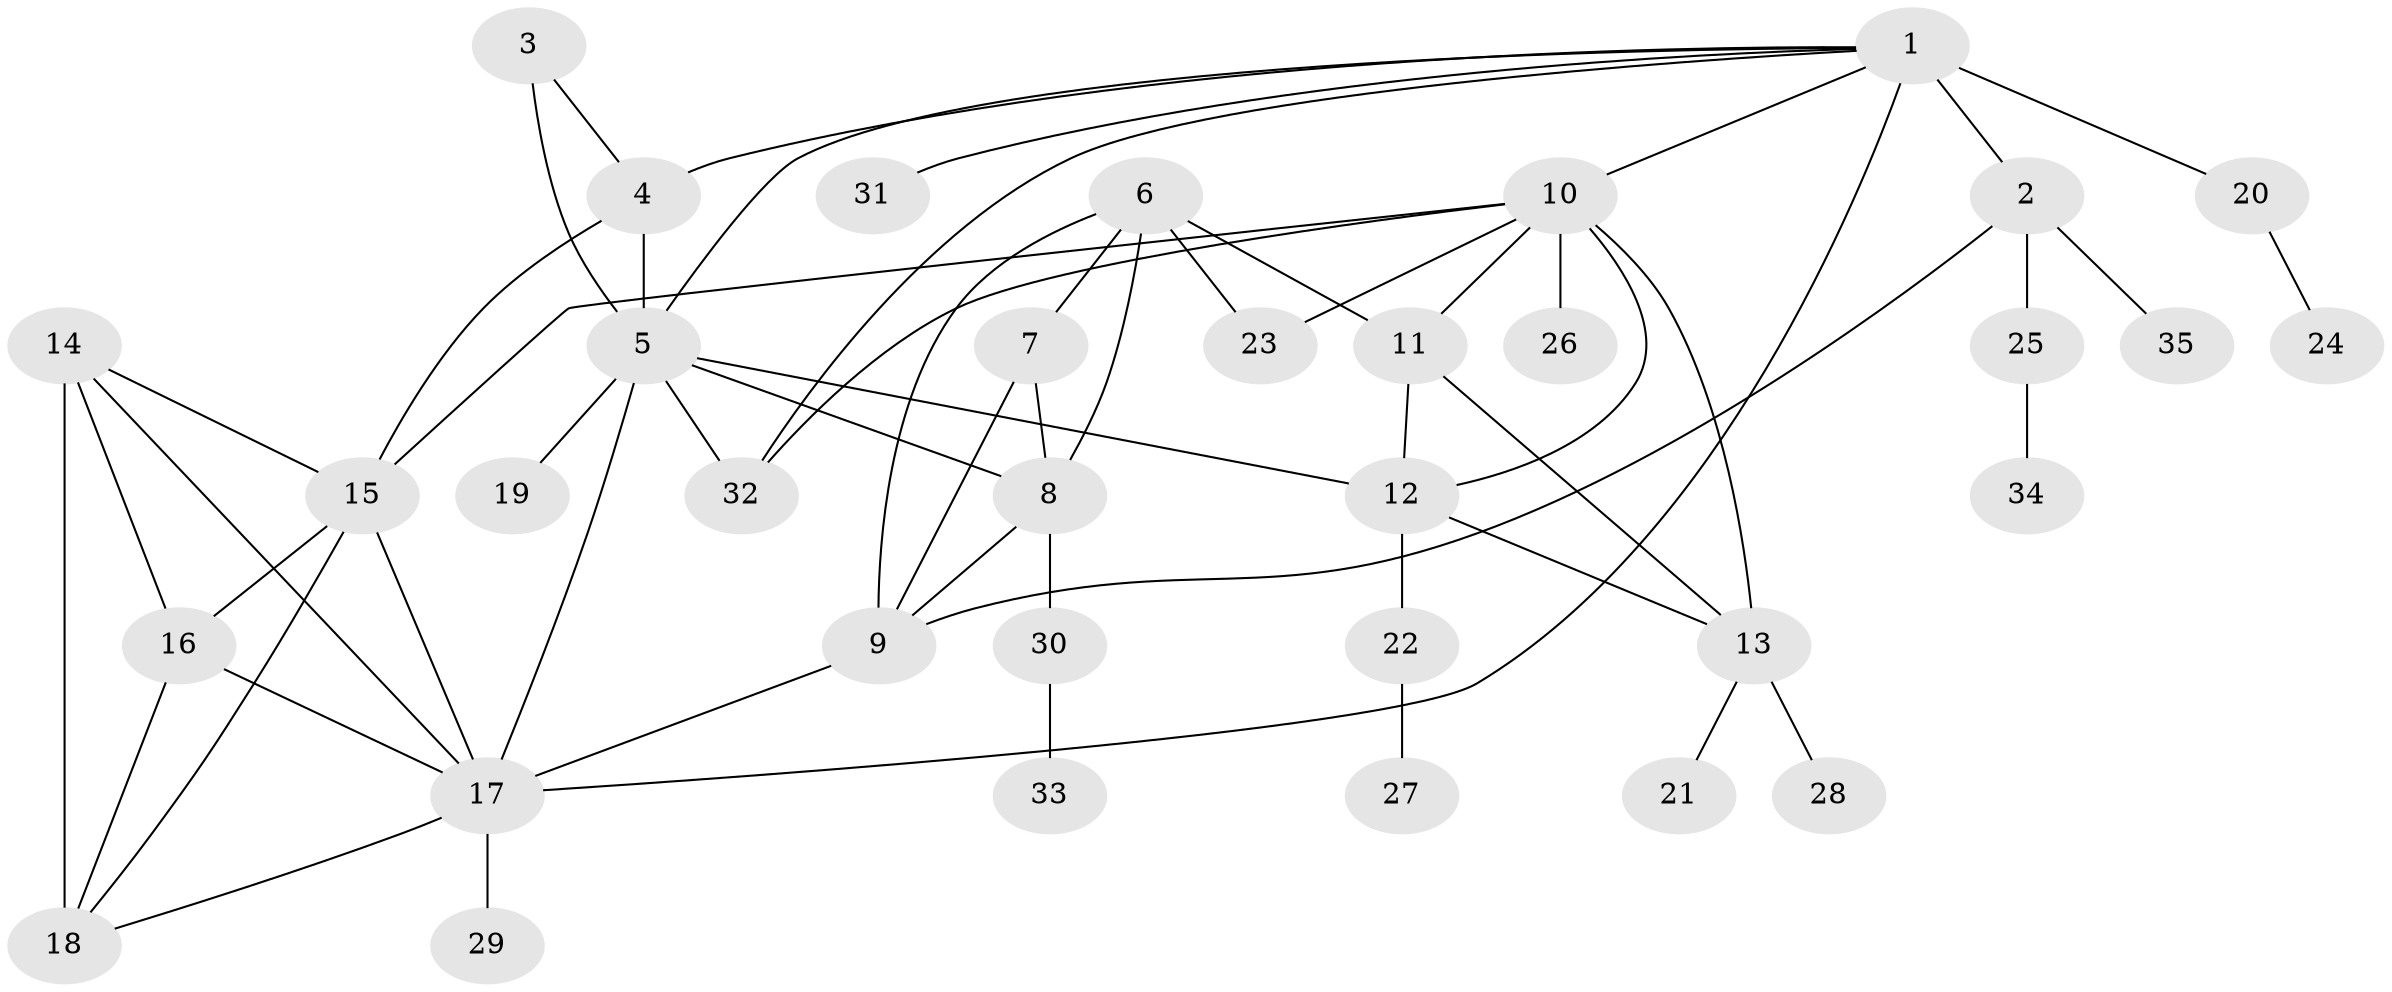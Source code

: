 // original degree distribution, {5: 0.02631578947368421, 7: 0.02631578947368421, 6: 0.05263157894736842, 9: 0.05263157894736842, 8: 0.03508771929824561, 10: 0.02631578947368421, 4: 0.02631578947368421, 2: 0.17543859649122806, 1: 0.5701754385964912, 3: 0.008771929824561403}
// Generated by graph-tools (version 1.1) at 2025/52/03/04/25 22:52:08]
// undirected, 35 vertices, 58 edges
graph export_dot {
  node [color=gray90,style=filled];
  1;
  2;
  3;
  4;
  5;
  6;
  7;
  8;
  9;
  10;
  11;
  12;
  13;
  14;
  15;
  16;
  17;
  18;
  19;
  20;
  21;
  22;
  23;
  24;
  25;
  26;
  27;
  28;
  29;
  30;
  31;
  32;
  33;
  34;
  35;
  1 -- 2 [weight=4.0];
  1 -- 4 [weight=1.0];
  1 -- 5 [weight=1.0];
  1 -- 10 [weight=1.0];
  1 -- 17 [weight=1.0];
  1 -- 20 [weight=1.0];
  1 -- 31 [weight=1.0];
  1 -- 32 [weight=1.0];
  2 -- 9 [weight=1.0];
  2 -- 25 [weight=1.0];
  2 -- 35 [weight=1.0];
  3 -- 4 [weight=1.0];
  3 -- 5 [weight=4.0];
  4 -- 5 [weight=3.0];
  4 -- 15 [weight=1.0];
  5 -- 8 [weight=1.0];
  5 -- 12 [weight=1.0];
  5 -- 17 [weight=1.0];
  5 -- 19 [weight=1.0];
  5 -- 32 [weight=1.0];
  6 -- 7 [weight=2.0];
  6 -- 8 [weight=2.0];
  6 -- 9 [weight=2.0];
  6 -- 11 [weight=1.0];
  6 -- 23 [weight=3.0];
  7 -- 8 [weight=1.0];
  7 -- 9 [weight=1.0];
  8 -- 9 [weight=1.0];
  8 -- 30 [weight=1.0];
  9 -- 17 [weight=1.0];
  10 -- 11 [weight=2.0];
  10 -- 12 [weight=2.0];
  10 -- 13 [weight=2.0];
  10 -- 15 [weight=1.0];
  10 -- 23 [weight=1.0];
  10 -- 26 [weight=1.0];
  10 -- 32 [weight=1.0];
  11 -- 12 [weight=1.0];
  11 -- 13 [weight=1.0];
  12 -- 13 [weight=1.0];
  12 -- 22 [weight=2.0];
  13 -- 21 [weight=1.0];
  13 -- 28 [weight=1.0];
  14 -- 15 [weight=1.0];
  14 -- 16 [weight=1.0];
  14 -- 17 [weight=1.0];
  14 -- 18 [weight=5.0];
  15 -- 16 [weight=1.0];
  15 -- 17 [weight=1.0];
  15 -- 18 [weight=1.0];
  16 -- 17 [weight=1.0];
  16 -- 18 [weight=1.0];
  17 -- 18 [weight=1.0];
  17 -- 29 [weight=1.0];
  20 -- 24 [weight=1.0];
  22 -- 27 [weight=1.0];
  25 -- 34 [weight=1.0];
  30 -- 33 [weight=1.0];
}
